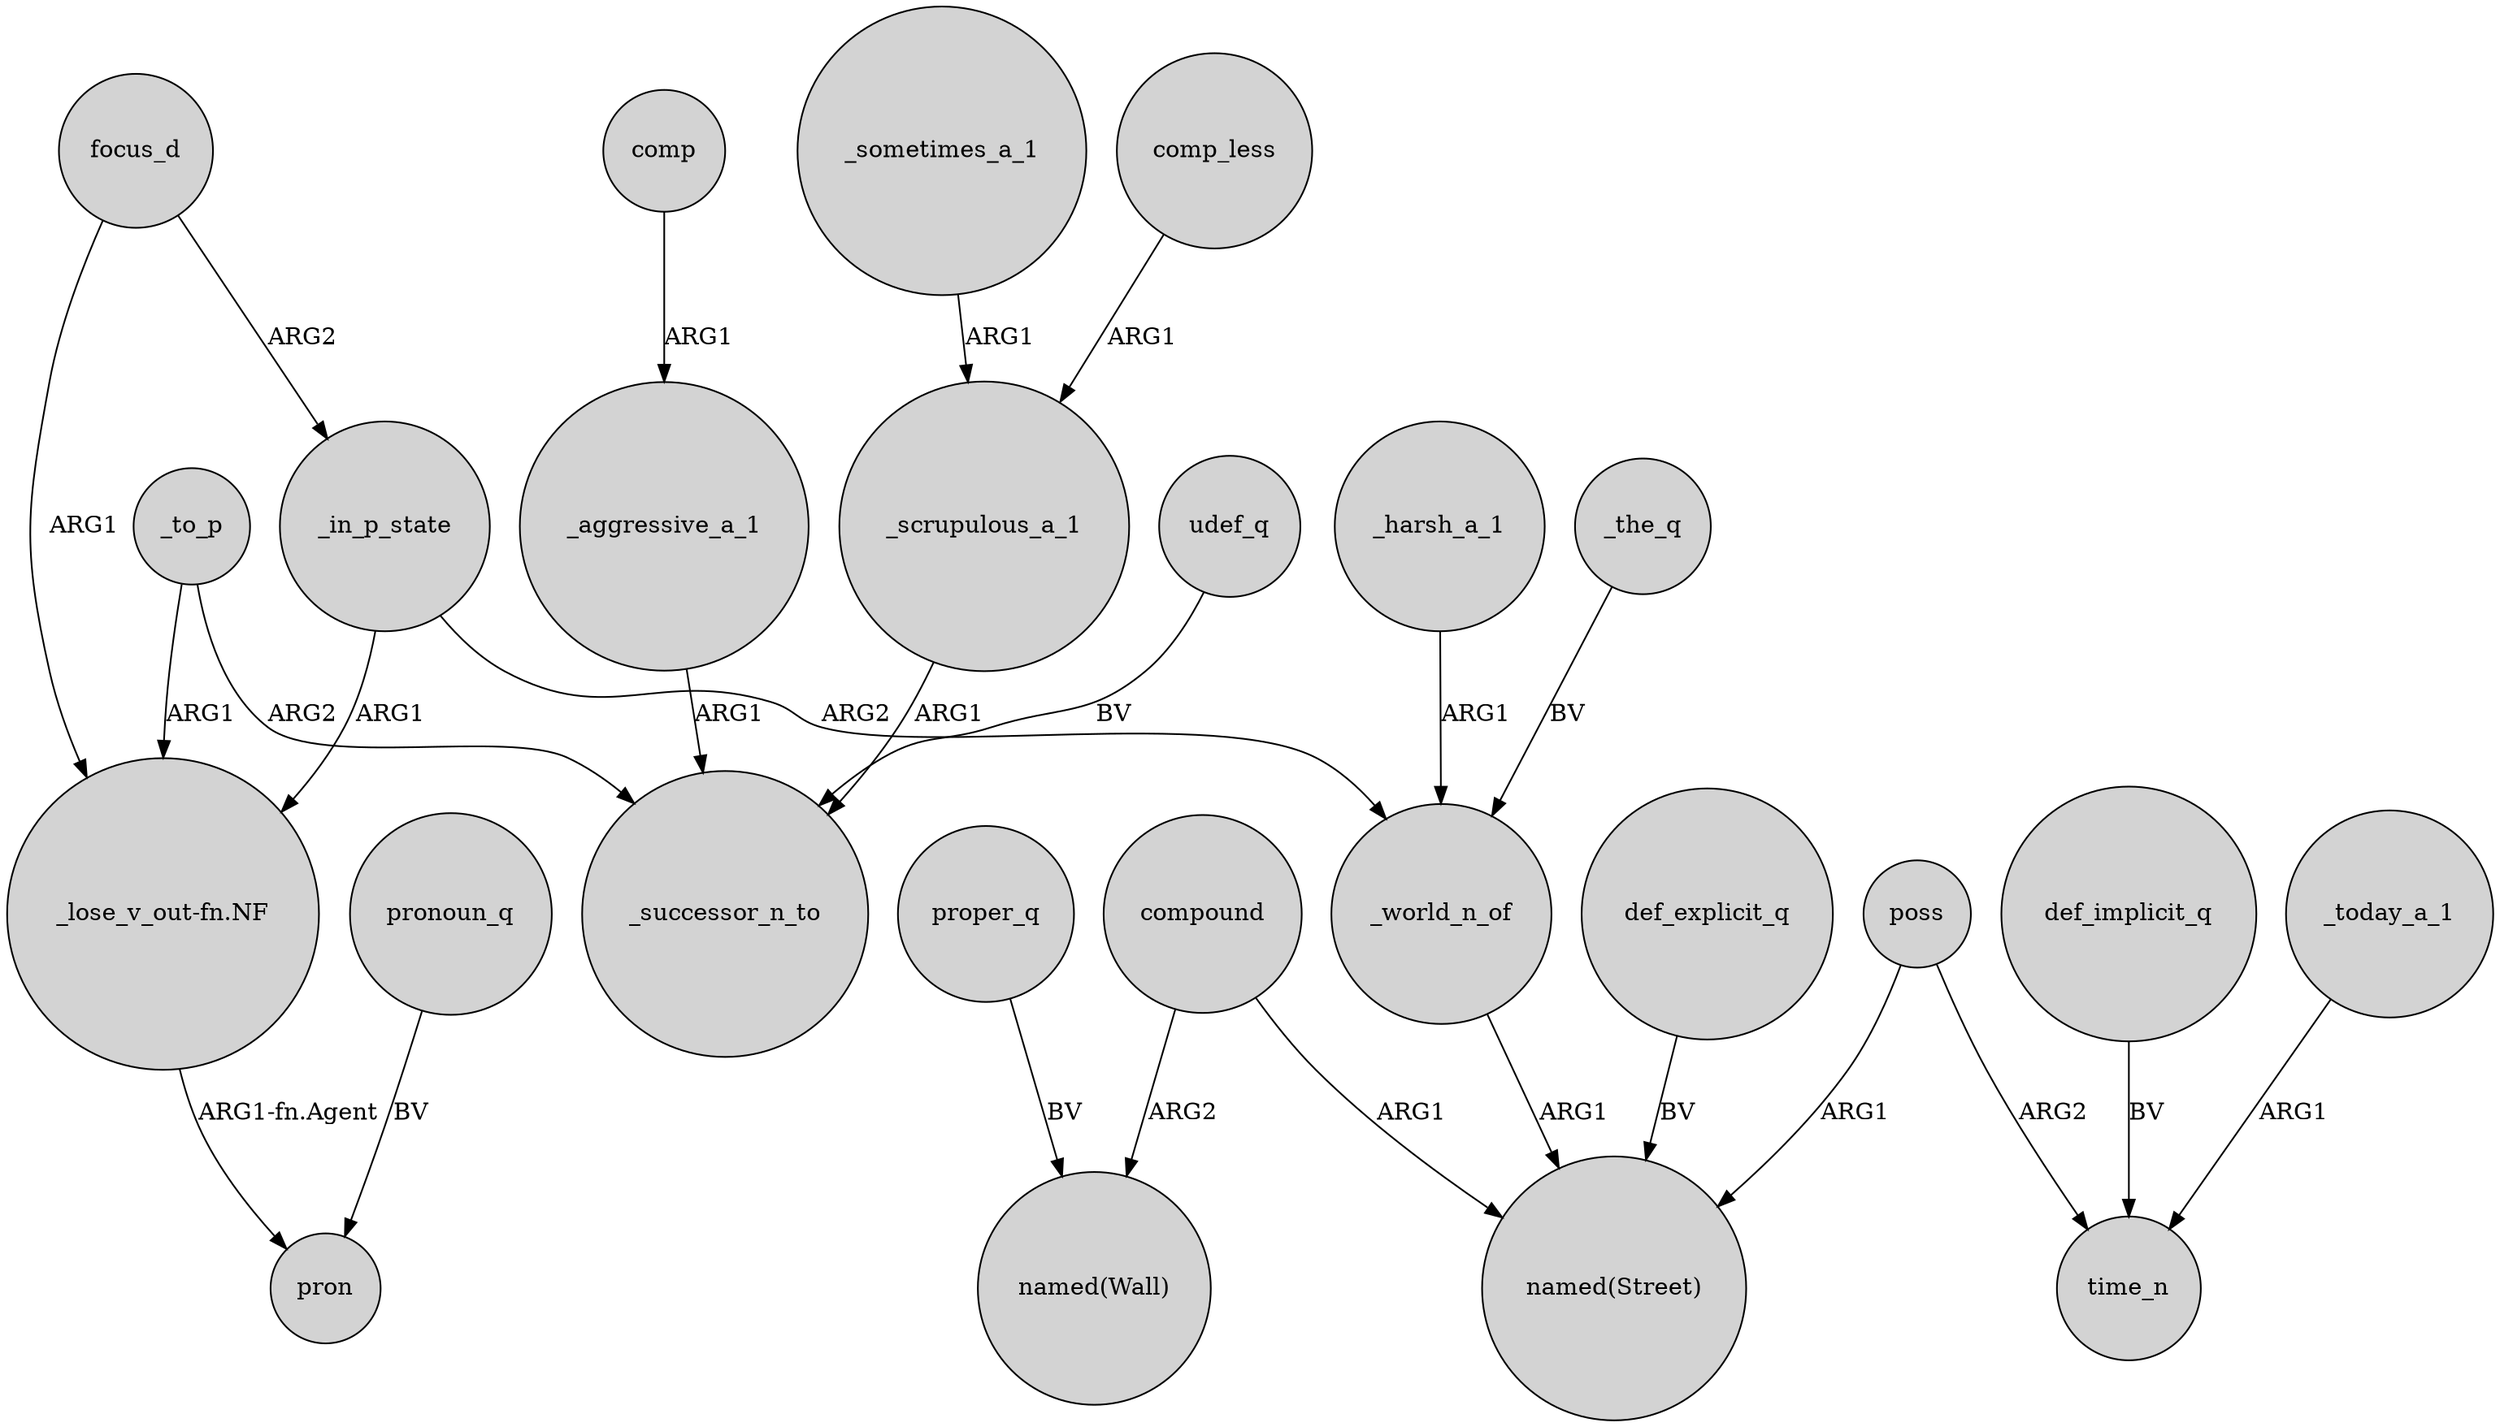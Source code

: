 digraph {
	node [shape=circle style=filled]
	_in_p_state -> "_lose_v_out-fn.NF" [label=ARG1]
	_today_a_1 -> time_n [label=ARG1]
	compound -> "named(Street)" [label=ARG1]
	proper_q -> "named(Wall)" [label=BV]
	focus_d -> _in_p_state [label=ARG2]
	_aggressive_a_1 -> _successor_n_to [label=ARG1]
	_scrupulous_a_1 -> _successor_n_to [label=ARG1]
	def_explicit_q -> "named(Street)" [label=BV]
	poss -> time_n [label=ARG2]
	"_lose_v_out-fn.NF" -> pron [label="ARG1-fn.Agent"]
	_sometimes_a_1 -> _scrupulous_a_1 [label=ARG1]
	focus_d -> "_lose_v_out-fn.NF" [label=ARG1]
	comp_less -> _scrupulous_a_1 [label=ARG1]
	pronoun_q -> pron [label=BV]
	compound -> "named(Wall)" [label=ARG2]
	comp -> _aggressive_a_1 [label=ARG1]
	_to_p -> "_lose_v_out-fn.NF" [label=ARG1]
	udef_q -> _successor_n_to [label=BV]
	_harsh_a_1 -> _world_n_of [label=ARG1]
	poss -> "named(Street)" [label=ARG1]
	_world_n_of -> "named(Street)" [label=ARG1]
	_in_p_state -> _world_n_of [label=ARG2]
	_the_q -> _world_n_of [label=BV]
	_to_p -> _successor_n_to [label=ARG2]
	def_implicit_q -> time_n [label=BV]
}

